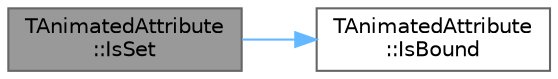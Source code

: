 digraph "TAnimatedAttribute::IsSet"
{
 // INTERACTIVE_SVG=YES
 // LATEX_PDF_SIZE
  bgcolor="transparent";
  edge [fontname=Helvetica,fontsize=10,labelfontname=Helvetica,labelfontsize=10];
  node [fontname=Helvetica,fontsize=10,shape=box,height=0.2,width=0.4];
  rankdir="LR";
  Node1 [id="Node000001",label="TAnimatedAttribute\l::IsSet",height=0.2,width=0.4,color="gray40", fillcolor="grey60", style="filled", fontcolor="black",tooltip="Was this TAnimatedAttribute ever assigned?"];
  Node1 -> Node2 [id="edge1_Node000001_Node000002",color="steelblue1",style="solid",tooltip=" "];
  Node2 [id="Node000002",label="TAnimatedAttribute\l::IsBound",height=0.2,width=0.4,color="grey40", fillcolor="white", style="filled",URL="$d3/d6c/classTAnimatedAttribute.html#abe0667a7e9e432509ba6806620dce00d",tooltip="Checks to see if this attribute has a 'getter' function bound."];
}
